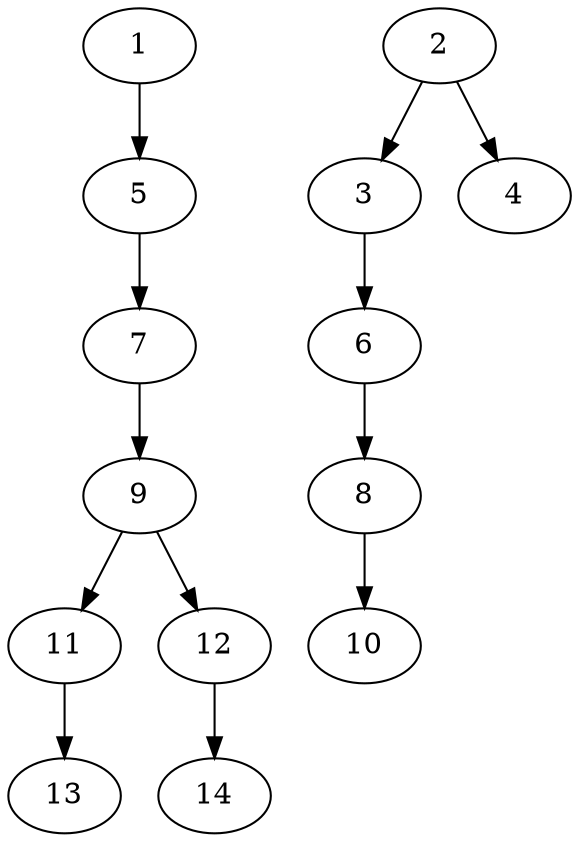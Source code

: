 // DAG (tier=1-easy, mode=compute, n=14, ccr=0.263, fat=0.434, density=0.309, regular=0.689, jump=0.080, mindata=262144, maxdata=2097152)
// DAG automatically generated by daggen at Sun Aug 24 16:33:32 2025
// /home/ermia/Project/Environments/daggen/bin/daggen --dot --ccr 0.263 --fat 0.434 --regular 0.689 --density 0.309 --jump 0.080 --mindata 262144 --maxdata 2097152 -n 14 
digraph G {
  1 [size="342326539280000", alpha="0.17", expect_size="171163269640000"]
  1 -> 5 [size ="5368709120000"]
  2 [size="141596727701405696", alpha="0.19", expect_size="70798363850702848"]
  2 -> 3 [size ="2173328949248"]
  2 -> 4 [size ="2173328949248"]
  3 [size="1433617462625530", alpha="0.08", expect_size="716808731312765"]
  3 -> 6 [size ="30762912972800"]
  4 [size="452694559776838", alpha="0.08", expect_size="226347279888419"]
  5 [size="345151561277552", alpha="0.16", expect_size="172575780638776"]
  5 -> 7 [size ="9108048576512"]
  6 [size="3126687606817947648", alpha="0.06", expect_size="1563343803408973824"]
  6 -> 8 [size ="17105915215872"]
  7 [size="529396595163136000", alpha="0.14", expect_size="264698297581568000"]
  7 -> 9 [size ="5235330252800"]
  8 [size="649595432594262", alpha="0.16", expect_size="324797716297131"]
  8 -> 10 [size ="10635714756608"]
  9 [size="46350809672581576", alpha="0.02", expect_size="23175404836290788"]
  9 -> 11 [size ="31766953852928"]
  9 -> 12 [size ="31766953852928"]
  10 [size="659244328967402", alpha="0.18", expect_size="329622164483701"]
  11 [size="6842724570089127936", alpha="0.14", expect_size="3421362285044563968"]
  11 -> 13 [size ="28834296496128"]
  12 [size="52520176570796", alpha="0.13", expect_size="26260088285398"]
  12 -> 14 [size ="3287294148608"]
  13 [size="15459335917597546", alpha="0.07", expect_size="7729667958798773"]
  14 [size="691895148080167", alpha="0.17", expect_size="345947574040083"]
}
